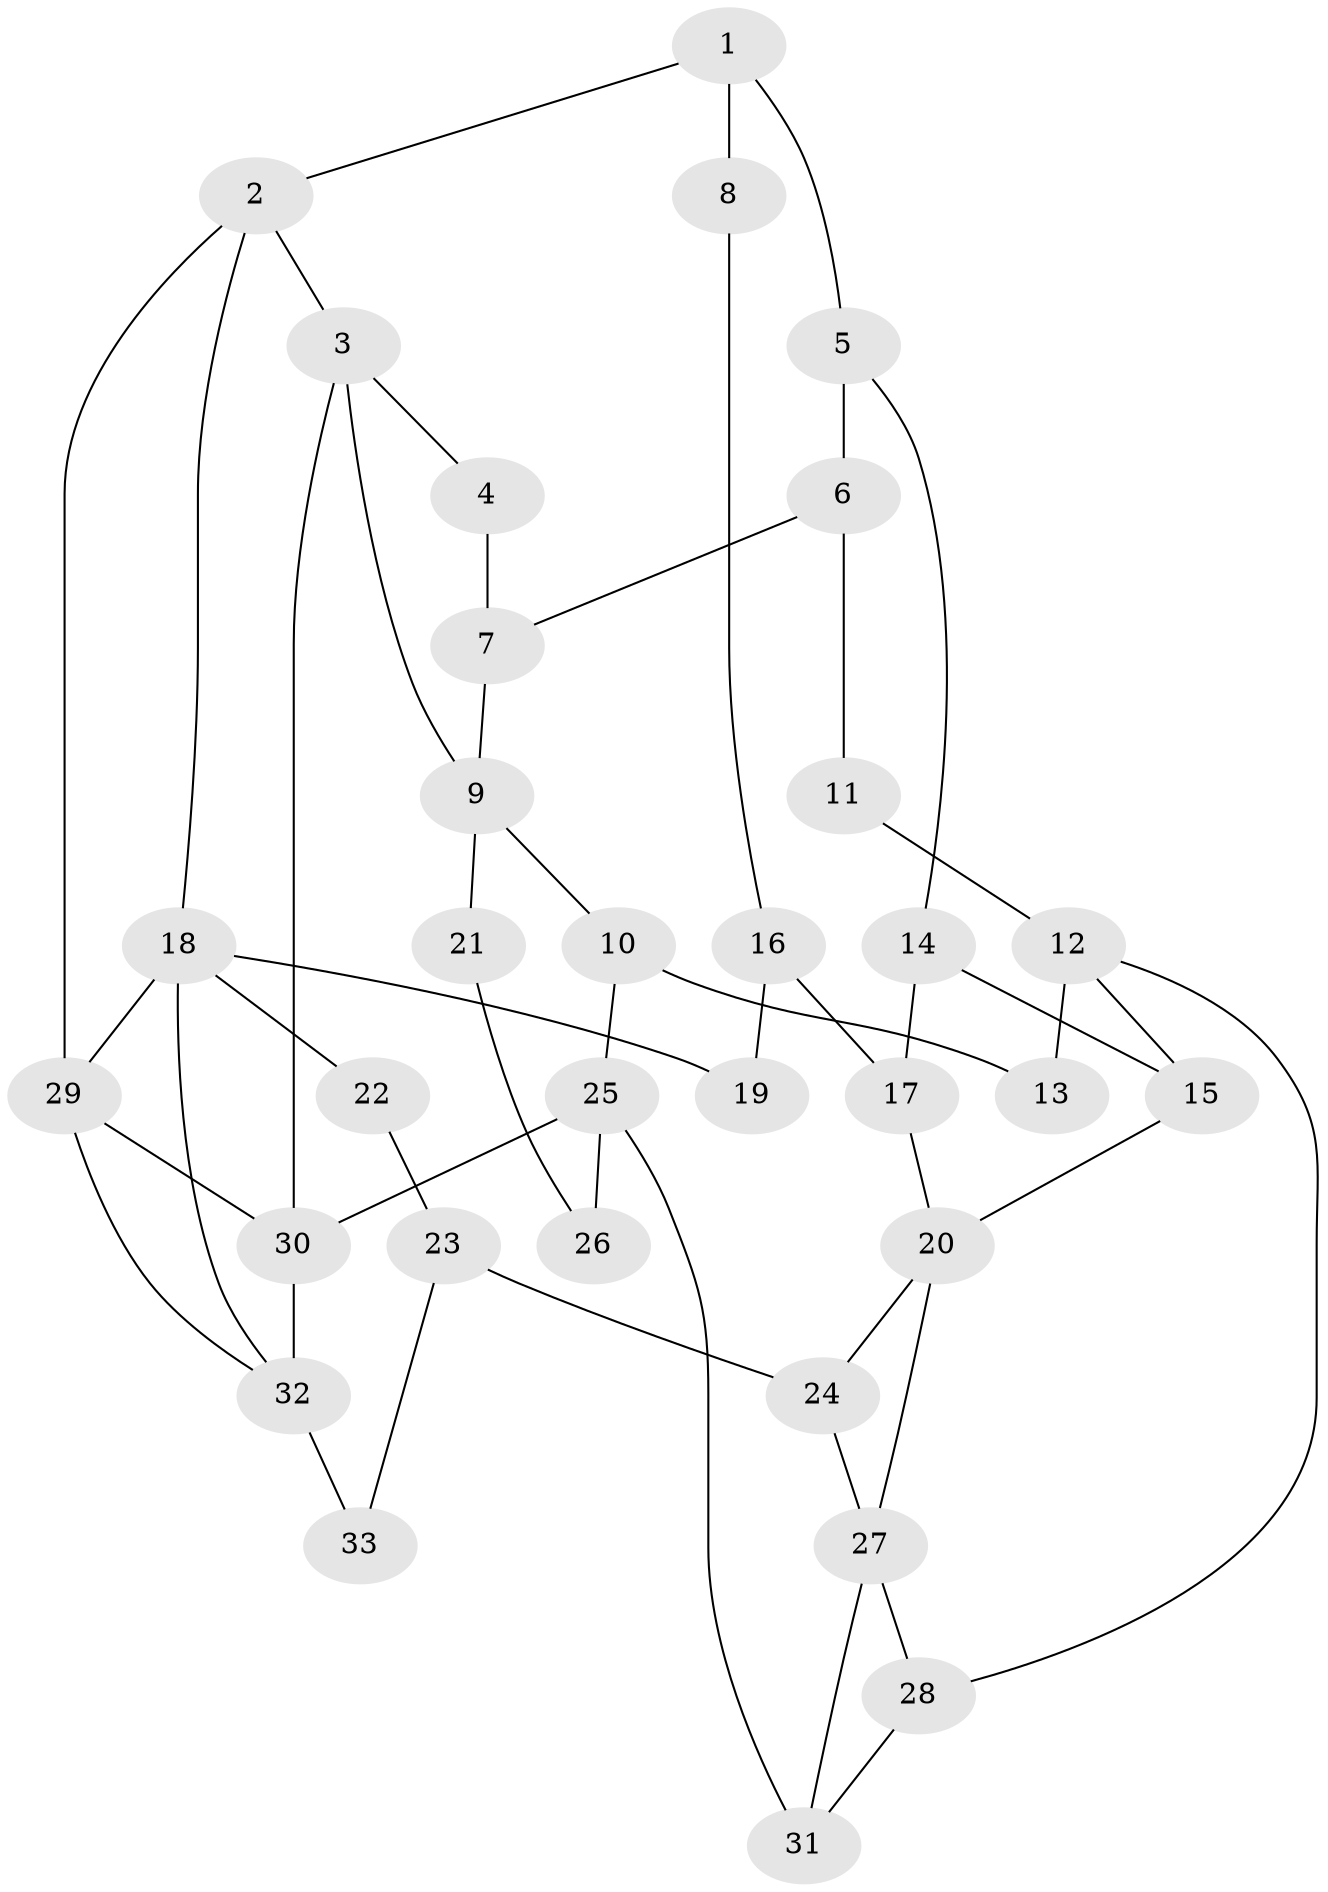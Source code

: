 // original degree distribution, {3: 0.030303030303030304, 4: 0.24242424242424243, 5: 0.5151515151515151, 6: 0.21212121212121213}
// Generated by graph-tools (version 1.1) at 2025/38/03/09/25 02:38:43]
// undirected, 33 vertices, 51 edges
graph export_dot {
graph [start="1"]
  node [color=gray90,style=filled];
  1;
  2;
  3;
  4;
  5;
  6;
  7;
  8;
  9;
  10;
  11;
  12;
  13;
  14;
  15;
  16;
  17;
  18;
  19;
  20;
  21;
  22;
  23;
  24;
  25;
  26;
  27;
  28;
  29;
  30;
  31;
  32;
  33;
  1 -- 2 [weight=1.0];
  1 -- 5 [weight=1.0];
  1 -- 8 [weight=2.0];
  2 -- 3 [weight=1.0];
  2 -- 18 [weight=1.0];
  2 -- 29 [weight=1.0];
  3 -- 4 [weight=1.0];
  3 -- 9 [weight=1.0];
  3 -- 30 [weight=1.0];
  4 -- 7 [weight=1.0];
  5 -- 6 [weight=1.0];
  5 -- 14 [weight=1.0];
  6 -- 7 [weight=1.0];
  6 -- 11 [weight=1.0];
  7 -- 9 [weight=1.0];
  8 -- 16 [weight=1.0];
  9 -- 10 [weight=2.0];
  9 -- 21 [weight=2.0];
  10 -- 13 [weight=2.0];
  10 -- 25 [weight=1.0];
  11 -- 12 [weight=2.0];
  12 -- 13 [weight=2.0];
  12 -- 15 [weight=1.0];
  12 -- 28 [weight=1.0];
  14 -- 15 [weight=1.0];
  14 -- 17 [weight=1.0];
  15 -- 20 [weight=1.0];
  16 -- 17 [weight=1.0];
  16 -- 19 [weight=1.0];
  17 -- 20 [weight=1.0];
  18 -- 19 [weight=2.0];
  18 -- 22 [weight=1.0];
  18 -- 29 [weight=1.0];
  18 -- 32 [weight=1.0];
  20 -- 24 [weight=1.0];
  20 -- 27 [weight=2.0];
  21 -- 26 [weight=1.0];
  22 -- 23 [weight=2.0];
  23 -- 24 [weight=2.0];
  23 -- 33 [weight=2.0];
  24 -- 27 [weight=2.0];
  25 -- 26 [weight=2.0];
  25 -- 30 [weight=2.0];
  25 -- 31 [weight=1.0];
  27 -- 28 [weight=1.0];
  27 -- 31 [weight=1.0];
  28 -- 31 [weight=1.0];
  29 -- 30 [weight=1.0];
  29 -- 32 [weight=1.0];
  30 -- 32 [weight=2.0];
  32 -- 33 [weight=2.0];
}

